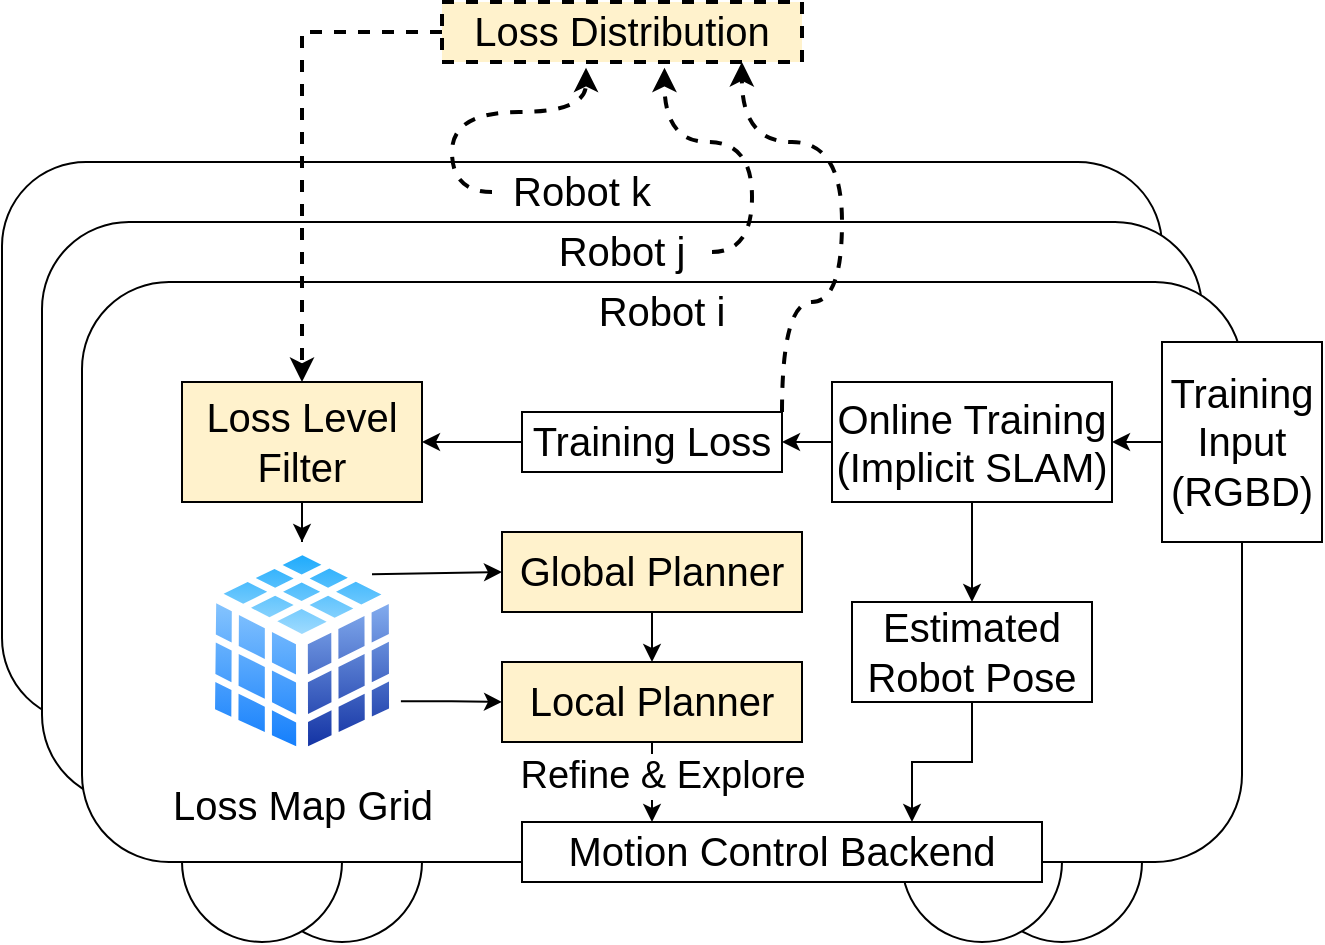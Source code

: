 <mxfile version="20.8.16" type="device"><diagram name="Page-1" id="han5uUAZIZRfwPRLv8u8"><mxGraphModel dx="1133" dy="703" grid="1" gridSize="10" guides="1" tooltips="1" connect="1" arrows="1" fold="1" page="1" pageScale="1" pageWidth="850" pageHeight="1100" math="0" shadow="0"><root><mxCell id="0"/><mxCell id="1" parent="0"/><mxCell id="Ei5ak3S8ikmJ-3MijWq2-38" value="&lt;p style=&quot;line-height: 240%;&quot;&gt;&lt;br&gt;&lt;/p&gt;" style="rounded=1;whiteSpace=wrap;html=1;horizontal=1;align=center;verticalAlign=bottom;labelPosition=center;verticalLabelPosition=top;" vertex="1" parent="1"><mxGeometry x="10" y="110" width="580" height="280" as="geometry"/></mxCell><mxCell id="Ei5ak3S8ikmJ-3MijWq2-36" value="&lt;p style=&quot;line-height: 240%;&quot;&gt;&lt;br&gt;&lt;/p&gt;" style="rounded=1;whiteSpace=wrap;html=1;horizontal=1;align=center;verticalAlign=bottom;labelPosition=center;verticalLabelPosition=top;" vertex="1" parent="1"><mxGeometry x="30" y="140" width="580" height="290" as="geometry"/></mxCell><mxCell id="Ei5ak3S8ikmJ-3MijWq2-7" value="" style="ellipse;whiteSpace=wrap;html=1;aspect=fixed;fontSize=17;" vertex="1" parent="1"><mxGeometry x="500" y="420" width="80" height="80" as="geometry"/></mxCell><mxCell id="Ei5ak3S8ikmJ-3MijWq2-6" value="" style="ellipse;whiteSpace=wrap;html=1;aspect=fixed;fontSize=17;" vertex="1" parent="1"><mxGeometry x="140" y="420" width="80" height="80" as="geometry"/></mxCell><mxCell id="Ei5ak3S8ikmJ-3MijWq2-5" value="" style="ellipse;whiteSpace=wrap;html=1;aspect=fixed;fontSize=17;" vertex="1" parent="1"><mxGeometry x="460" y="420" width="80" height="80" as="geometry"/></mxCell><mxCell id="Ei5ak3S8ikmJ-3MijWq2-4" value="" style="ellipse;whiteSpace=wrap;html=1;aspect=fixed;fontSize=17;" vertex="1" parent="1"><mxGeometry x="100" y="420" width="80" height="80" as="geometry"/></mxCell><mxCell id="Ei5ak3S8ikmJ-3MijWq2-1" value="&lt;p style=&quot;line-height: 240%;&quot;&gt;&lt;br&gt;&lt;/p&gt;" style="rounded=1;whiteSpace=wrap;html=1;horizontal=1;align=center;verticalAlign=bottom;labelPosition=center;verticalLabelPosition=top;" vertex="1" parent="1"><mxGeometry x="50" y="170" width="580" height="290" as="geometry"/></mxCell><mxCell id="Ei5ak3S8ikmJ-3MijWq2-11" style="edgeStyle=orthogonalEdgeStyle;rounded=0;orthogonalLoop=1;jettySize=auto;html=1;exitX=0.5;exitY=1;exitDx=0;exitDy=0;entryX=0.5;entryY=0;entryDx=0;entryDy=0;fontSize=17;" edge="1" parent="1" source="Ei5ak3S8ikmJ-3MijWq2-2" target="Ei5ak3S8ikmJ-3MijWq2-10"><mxGeometry relative="1" as="geometry"/></mxCell><mxCell id="Ei5ak3S8ikmJ-3MijWq2-16" style="edgeStyle=orthogonalEdgeStyle;rounded=0;orthogonalLoop=1;jettySize=auto;html=1;exitX=0;exitY=0.5;exitDx=0;exitDy=0;fontSize=17;" edge="1" parent="1" source="Ei5ak3S8ikmJ-3MijWq2-2" target="Ei5ak3S8ikmJ-3MijWq2-14"><mxGeometry relative="1" as="geometry"/></mxCell><mxCell id="Ei5ak3S8ikmJ-3MijWq2-2" value="&lt;font style=&quot;font-size: 20px;&quot;&gt;Online Training&lt;br&gt;(Implicit SLAM)&lt;br&gt;&lt;/font&gt;" style="rounded=0;whiteSpace=wrap;html=1;" vertex="1" parent="1"><mxGeometry x="425" y="220" width="140" height="60" as="geometry"/></mxCell><mxCell id="Ei5ak3S8ikmJ-3MijWq2-8" style="edgeStyle=orthogonalEdgeStyle;rounded=0;orthogonalLoop=1;jettySize=auto;html=1;exitX=0;exitY=0.5;exitDx=0;exitDy=0;fontSize=17;" edge="1" parent="1" source="Ei5ak3S8ikmJ-3MijWq2-3" target="Ei5ak3S8ikmJ-3MijWq2-2"><mxGeometry relative="1" as="geometry"/></mxCell><mxCell id="Ei5ak3S8ikmJ-3MijWq2-3" value="&lt;span style=&quot;font-size: 20px;&quot;&gt;Training Input (RGBD)&lt;/span&gt;" style="rounded=0;whiteSpace=wrap;html=1;fontSize=17;" vertex="1" parent="1"><mxGeometry x="590" y="200" width="80" height="100" as="geometry"/></mxCell><mxCell id="Ei5ak3S8ikmJ-3MijWq2-9" value="&lt;font style=&quot;font-size: 20px;&quot;&gt;Motion Control Backend&lt;/font&gt;" style="rounded=0;whiteSpace=wrap;html=1;fontSize=17;" vertex="1" parent="1"><mxGeometry x="270" y="440" width="260" height="30" as="geometry"/></mxCell><mxCell id="Ei5ak3S8ikmJ-3MijWq2-12" style="edgeStyle=orthogonalEdgeStyle;rounded=0;orthogonalLoop=1;jettySize=auto;html=1;exitX=0.5;exitY=1;exitDx=0;exitDy=0;entryX=0.75;entryY=0;entryDx=0;entryDy=0;fontSize=17;" edge="1" parent="1" source="Ei5ak3S8ikmJ-3MijWq2-10" target="Ei5ak3S8ikmJ-3MijWq2-9"><mxGeometry relative="1" as="geometry"/></mxCell><mxCell id="Ei5ak3S8ikmJ-3MijWq2-10" value="&lt;font style=&quot;font-size: 20px;&quot;&gt;Estimated Robot Pose&lt;/font&gt;" style="rounded=0;whiteSpace=wrap;html=1;fontSize=17;" vertex="1" parent="1"><mxGeometry x="435" y="330" width="120" height="50" as="geometry"/></mxCell><mxCell id="Ei5ak3S8ikmJ-3MijWq2-29" style="rounded=0;orthogonalLoop=1;jettySize=auto;html=1;exitX=1;exitY=0;exitDx=0;exitDy=0;entryX=0;entryY=0.5;entryDx=0;entryDy=0;fontSize=17;" edge="1" parent="1" source="Ei5ak3S8ikmJ-3MijWq2-13" target="Ei5ak3S8ikmJ-3MijWq2-27"><mxGeometry relative="1" as="geometry"/></mxCell><mxCell id="Ei5ak3S8ikmJ-3MijWq2-30" style="edgeStyle=orthogonalEdgeStyle;rounded=0;orthogonalLoop=1;jettySize=auto;html=1;exitX=1;exitY=0.75;exitDx=0;exitDy=0;entryX=0;entryY=0.5;entryDx=0;entryDy=0;fontSize=17;" edge="1" parent="1" source="Ei5ak3S8ikmJ-3MijWq2-13" target="Ei5ak3S8ikmJ-3MijWq2-28"><mxGeometry relative="1" as="geometry"/></mxCell><mxCell id="Ei5ak3S8ikmJ-3MijWq2-13" value="&lt;font style=&quot;font-size: 20px;&quot;&gt;Loss Map Grid&lt;/font&gt;" style="aspect=fixed;perimeter=ellipsePerimeter;html=1;align=center;shadow=0;dashed=0;spacingTop=3;image;image=img/lib/active_directory/database_cube.svg;fontSize=17;" vertex="1" parent="1"><mxGeometry x="110.5" y="300" width="99" height="110" as="geometry"/></mxCell><mxCell id="Ei5ak3S8ikmJ-3MijWq2-25" style="edgeStyle=orthogonalEdgeStyle;rounded=0;orthogonalLoop=1;jettySize=auto;html=1;exitX=0;exitY=0.5;exitDx=0;exitDy=0;entryX=1;entryY=0.5;entryDx=0;entryDy=0;fontSize=17;" edge="1" parent="1" source="Ei5ak3S8ikmJ-3MijWq2-14" target="Ei5ak3S8ikmJ-3MijWq2-18"><mxGeometry relative="1" as="geometry"/></mxCell><mxCell id="Ei5ak3S8ikmJ-3MijWq2-42" style="edgeStyle=orthogonalEdgeStyle;rounded=0;orthogonalLoop=1;jettySize=auto;html=1;exitX=1;exitY=0;exitDx=0;exitDy=0;entryX=0.833;entryY=1;entryDx=0;entryDy=0;entryPerimeter=0;fontSize=17;curved=1;dashed=1;strokeWidth=2;" edge="1" parent="1" source="Ei5ak3S8ikmJ-3MijWq2-14" target="Ei5ak3S8ikmJ-3MijWq2-41"><mxGeometry relative="1" as="geometry"><Array as="points"><mxPoint x="400" y="180"/><mxPoint x="430" y="180"/><mxPoint x="430" y="100"/><mxPoint x="380" y="100"/></Array></mxGeometry></mxCell><mxCell id="Ei5ak3S8ikmJ-3MijWq2-14" value="&lt;font style=&quot;font-size: 20px;&quot;&gt;Training Loss&lt;/font&gt;" style="rounded=0;whiteSpace=wrap;html=1;fontSize=17;" vertex="1" parent="1"><mxGeometry x="270" y="235" width="130" height="30" as="geometry"/></mxCell><mxCell id="Ei5ak3S8ikmJ-3MijWq2-26" style="edgeStyle=orthogonalEdgeStyle;rounded=0;orthogonalLoop=1;jettySize=auto;html=1;exitX=0.5;exitY=1;exitDx=0;exitDy=0;fontSize=17;" edge="1" parent="1" source="Ei5ak3S8ikmJ-3MijWq2-18" target="Ei5ak3S8ikmJ-3MijWq2-13"><mxGeometry relative="1" as="geometry"/></mxCell><mxCell id="Ei5ak3S8ikmJ-3MijWq2-18" value="&lt;font style=&quot;font-size: 20px;&quot;&gt;Loss Level Filter&lt;/font&gt;" style="rounded=0;whiteSpace=wrap;html=1;fontSize=17;fillColor=#fff2cc;strokeColor=#000000;" vertex="1" parent="1"><mxGeometry x="100" y="220" width="120" height="60" as="geometry"/></mxCell><mxCell id="Ei5ak3S8ikmJ-3MijWq2-31" style="edgeStyle=orthogonalEdgeStyle;rounded=0;orthogonalLoop=1;jettySize=auto;html=1;exitX=0.5;exitY=1;exitDx=0;exitDy=0;entryX=0.5;entryY=0;entryDx=0;entryDy=0;fontSize=17;" edge="1" parent="1" source="Ei5ak3S8ikmJ-3MijWq2-27" target="Ei5ak3S8ikmJ-3MijWq2-28"><mxGeometry relative="1" as="geometry"/></mxCell><mxCell id="Ei5ak3S8ikmJ-3MijWq2-27" value="&lt;font style=&quot;font-size: 20px;&quot;&gt;Global Planner&lt;/font&gt;" style="rounded=0;whiteSpace=wrap;html=1;fontSize=17;fillColor=#fff2cc;strokeColor=#000000;" vertex="1" parent="1"><mxGeometry x="260" y="295" width="150" height="40" as="geometry"/></mxCell><mxCell id="Ei5ak3S8ikmJ-3MijWq2-32" style="edgeStyle=orthogonalEdgeStyle;rounded=0;orthogonalLoop=1;jettySize=auto;html=1;exitX=0.5;exitY=1;exitDx=0;exitDy=0;entryX=0.25;entryY=0;entryDx=0;entryDy=0;fontSize=17;" edge="1" parent="1" source="Ei5ak3S8ikmJ-3MijWq2-28" target="Ei5ak3S8ikmJ-3MijWq2-9"><mxGeometry relative="1" as="geometry"/></mxCell><mxCell id="Ei5ak3S8ikmJ-3MijWq2-47" value="&lt;font style=&quot;font-size: 19px;&quot;&gt;Refine &amp;amp; Explore&lt;/font&gt;" style="edgeLabel;html=1;align=center;verticalAlign=middle;resizable=0;points=[];fontSize=17;" vertex="1" connectable="0" parent="Ei5ak3S8ikmJ-3MijWq2-32"><mxGeometry x="-0.147" relative="1" as="geometry"><mxPoint x="5" as="offset"/></mxGeometry></mxCell><mxCell id="Ei5ak3S8ikmJ-3MijWq2-28" value="&lt;font style=&quot;font-size: 20px;&quot;&gt;Local Planner&lt;/font&gt;" style="rounded=0;whiteSpace=wrap;html=1;fontSize=17;fillColor=#fff2cc;strokeColor=#000000;" vertex="1" parent="1"><mxGeometry x="260" y="360" width="150" height="40" as="geometry"/></mxCell><mxCell id="Ei5ak3S8ikmJ-3MijWq2-35" value="&lt;font style=&quot;font-size: 20px;&quot;&gt;Robot i&lt;/font&gt;" style="text;html=1;strokeColor=none;fillColor=none;align=center;verticalAlign=middle;whiteSpace=wrap;rounded=0;fontSize=17;" vertex="1" parent="1"><mxGeometry x="300" y="170" width="80" height="30" as="geometry"/></mxCell><mxCell id="Ei5ak3S8ikmJ-3MijWq2-45" style="edgeStyle=orthogonalEdgeStyle;curved=1;rounded=0;orthogonalLoop=1;jettySize=auto;html=1;exitX=0;exitY=0.5;exitDx=0;exitDy=0;entryX=0.4;entryY=1.094;entryDx=0;entryDy=0;entryPerimeter=0;dashed=1;strokeWidth=2;fontSize=17;" edge="1" parent="1" source="Ei5ak3S8ikmJ-3MijWq2-39" target="Ei5ak3S8ikmJ-3MijWq2-41"><mxGeometry relative="1" as="geometry"/></mxCell><mxCell id="Ei5ak3S8ikmJ-3MijWq2-39" value="&lt;font style=&quot;font-size: 20px;&quot;&gt;Robot k&lt;/font&gt;" style="text;html=1;strokeColor=none;fillColor=none;align=center;verticalAlign=middle;whiteSpace=wrap;rounded=0;fontSize=17;" vertex="1" parent="1"><mxGeometry x="255" y="110" width="90" height="30" as="geometry"/></mxCell><mxCell id="Ei5ak3S8ikmJ-3MijWq2-44" style="edgeStyle=orthogonalEdgeStyle;curved=1;rounded=0;orthogonalLoop=1;jettySize=auto;html=1;exitX=1;exitY=0.5;exitDx=0;exitDy=0;entryX=0.618;entryY=1.094;entryDx=0;entryDy=0;entryPerimeter=0;dashed=1;strokeWidth=2;fontSize=17;" edge="1" parent="1" source="Ei5ak3S8ikmJ-3MijWq2-40" target="Ei5ak3S8ikmJ-3MijWq2-41"><mxGeometry relative="1" as="geometry"/></mxCell><mxCell id="Ei5ak3S8ikmJ-3MijWq2-40" value="&lt;font style=&quot;font-size: 20px;&quot;&gt;Robot j&lt;/font&gt;" style="text;html=1;strokeColor=none;fillColor=none;align=center;verticalAlign=middle;whiteSpace=wrap;rounded=0;fontSize=17;" vertex="1" parent="1"><mxGeometry x="275" y="140" width="90" height="30" as="geometry"/></mxCell><mxCell id="Ei5ak3S8ikmJ-3MijWq2-46" style="edgeStyle=orthogonalEdgeStyle;rounded=0;orthogonalLoop=1;jettySize=auto;html=1;exitX=0;exitY=0.5;exitDx=0;exitDy=0;dashed=1;strokeWidth=2;fontSize=17;" edge="1" parent="1" source="Ei5ak3S8ikmJ-3MijWq2-41" target="Ei5ak3S8ikmJ-3MijWq2-18"><mxGeometry relative="1" as="geometry"/></mxCell><mxCell id="Ei5ak3S8ikmJ-3MijWq2-41" value="&lt;font style=&quot;font-size: 20px;&quot;&gt;Loss Distribution&lt;/font&gt;" style="rounded=0;whiteSpace=wrap;html=1;fontSize=17;dashed=1;strokeWidth=2;fillColor=#fff2cc;strokeColor=#000000;" vertex="1" parent="1"><mxGeometry x="230" y="30" width="180" height="30" as="geometry"/></mxCell></root></mxGraphModel></diagram></mxfile>